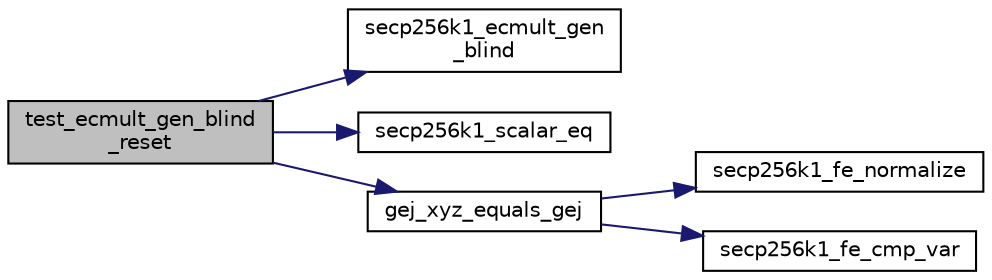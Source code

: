 digraph "test_ecmult_gen_blind_reset"
{
  edge [fontname="Helvetica",fontsize="10",labelfontname="Helvetica",labelfontsize="10"];
  node [fontname="Helvetica",fontsize="10",shape=record];
  rankdir="LR";
  Node1681 [label="test_ecmult_gen_blind\l_reset",height=0.2,width=0.4,color="black", fillcolor="grey75", style="filled", fontcolor="black"];
  Node1681 -> Node1682 [color="midnightblue",fontsize="10",style="solid",fontname="Helvetica"];
  Node1682 [label="secp256k1_ecmult_gen\l_blind",height=0.2,width=0.4,color="black", fillcolor="white", style="filled",URL="$d6/d76/ecmult__gen_8h.html#a7e41f045cb4901a4eba781966fa35abd"];
  Node1681 -> Node1683 [color="midnightblue",fontsize="10",style="solid",fontname="Helvetica"];
  Node1683 [label="secp256k1_scalar_eq",height=0.2,width=0.4,color="black", fillcolor="white", style="filled",URL="$db/d94/scalar_8h.html#a4ba37c67745038e5ff23ca66f051837d",tooltip="Compare two scalars. "];
  Node1681 -> Node1684 [color="midnightblue",fontsize="10",style="solid",fontname="Helvetica"];
  Node1684 [label="gej_xyz_equals_gej",height=0.2,width=0.4,color="black", fillcolor="white", style="filled",URL="$d5/d7f/tests_8c.html#a9ce0d67d2ba57bdc32e660cafcaaef2f"];
  Node1684 -> Node1685 [color="midnightblue",fontsize="10",style="solid",fontname="Helvetica"];
  Node1685 [label="secp256k1_fe_normalize",height=0.2,width=0.4,color="black", fillcolor="white", style="filled",URL="$d5/d5a/field_8h.html#a8e925e94d5a7330d2ae68f6642d0c7b9",tooltip="Field element module. "];
  Node1684 -> Node1686 [color="midnightblue",fontsize="10",style="solid",fontname="Helvetica"];
  Node1686 [label="secp256k1_fe_cmp_var",height=0.2,width=0.4,color="black", fillcolor="white", style="filled",URL="$d5/d5a/field_8h.html#af372f2088796ef5338bb43dbb6dd5277",tooltip="Compare two field elements. "];
}
